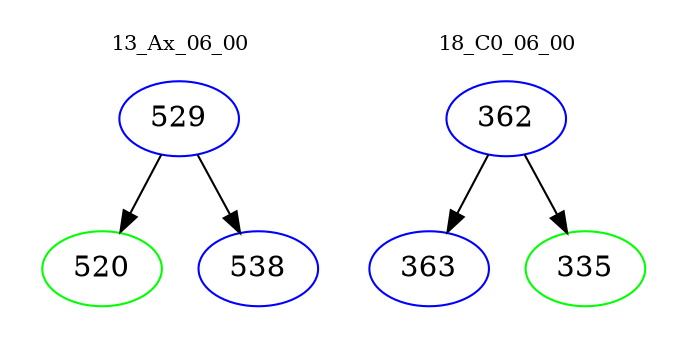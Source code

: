 digraph{
subgraph cluster_0 {
color = white
label = "13_Ax_06_00";
fontsize=10;
T0_529 [label="529", color="blue"]
T0_529 -> T0_520 [color="black"]
T0_520 [label="520", color="green"]
T0_529 -> T0_538 [color="black"]
T0_538 [label="538", color="blue"]
}
subgraph cluster_1 {
color = white
label = "18_C0_06_00";
fontsize=10;
T1_362 [label="362", color="blue"]
T1_362 -> T1_363 [color="black"]
T1_363 [label="363", color="blue"]
T1_362 -> T1_335 [color="black"]
T1_335 [label="335", color="green"]
}
}
